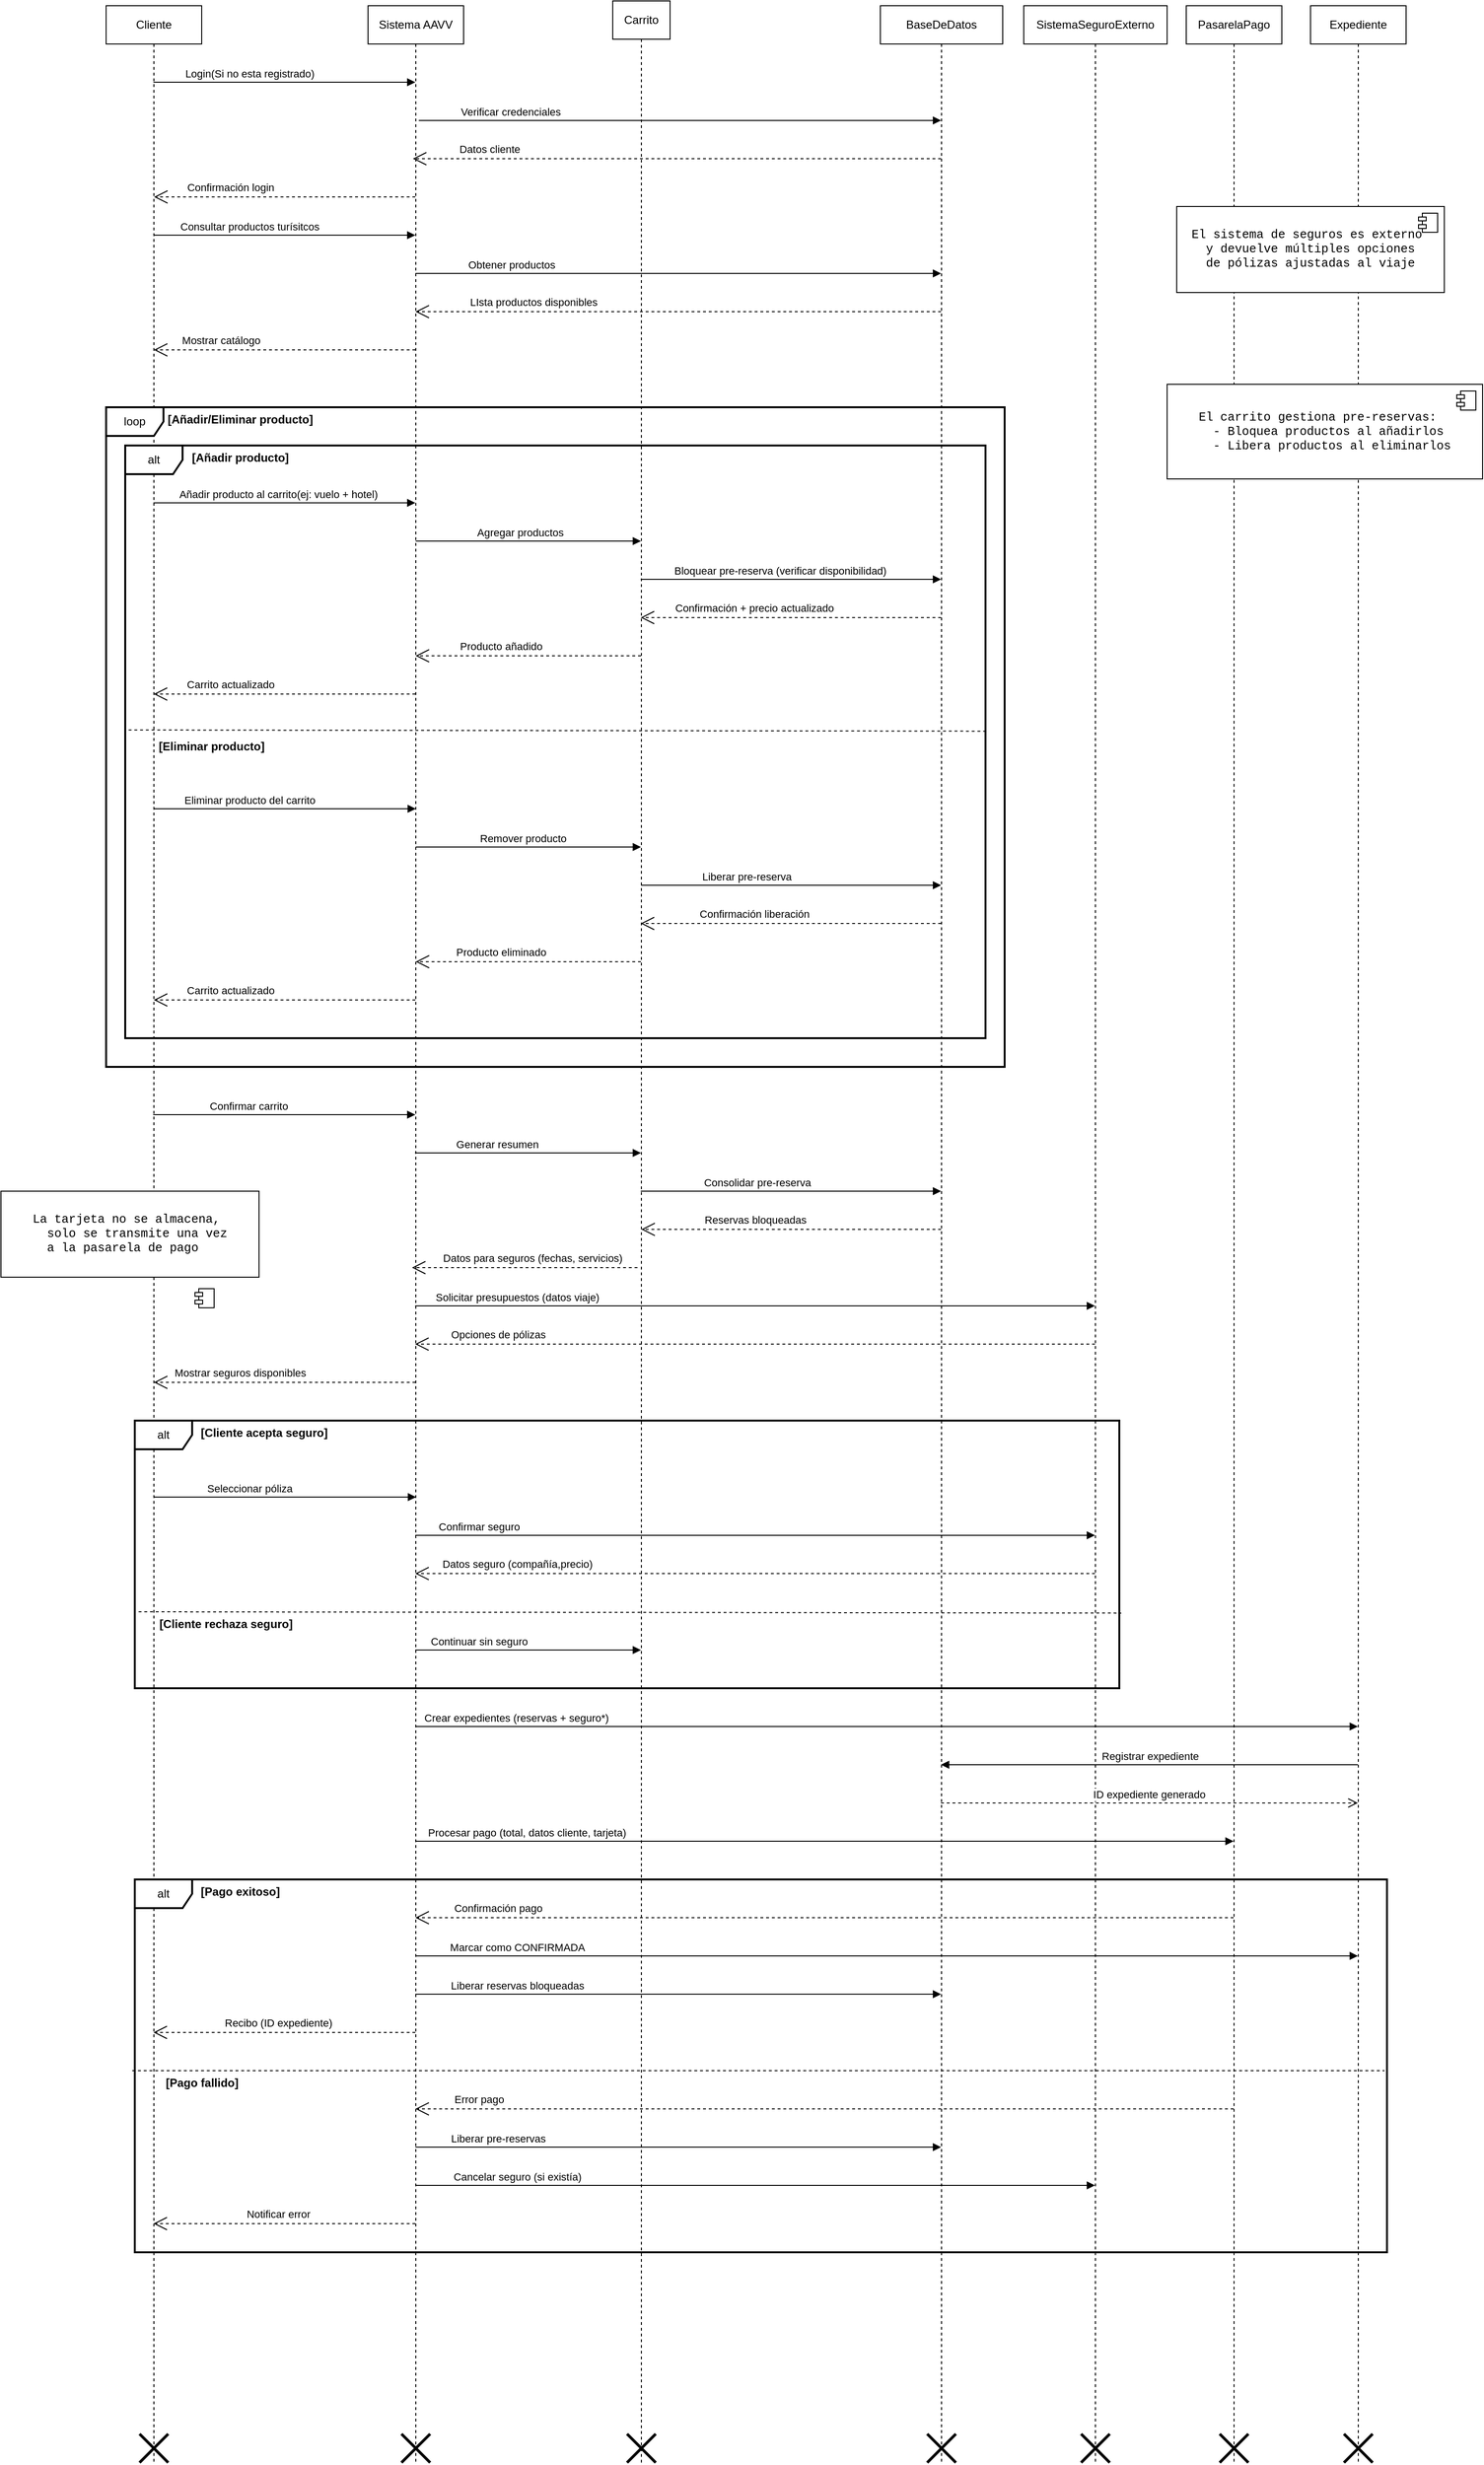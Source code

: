 <mxfile version="26.2.14">
  <diagram name="Página-1" id="8IQbDquWTTxxeq2xW0NO">
    <mxGraphModel dx="2050" dy="2840" grid="1" gridSize="10" guides="1" tooltips="1" connect="1" arrows="1" fold="1" page="1" pageScale="1" pageWidth="827" pageHeight="1169" math="0" shadow="0">
      <root>
        <mxCell id="0" />
        <mxCell id="1" parent="0" />
        <mxCell id="5mpojZy3bhpFWDZei2qy-2" value="Sistema AAVV" style="shape=umlLifeline;perimeter=lifelinePerimeter;whiteSpace=wrap;html=1;container=1;dropTarget=0;collapsible=0;recursiveResize=0;outlineConnect=0;portConstraint=eastwest;newEdgeStyle={&quot;curved&quot;:0,&quot;rounded&quot;:0};" vertex="1" parent="1">
          <mxGeometry x="434" y="175" width="100" height="2570" as="geometry" />
        </mxCell>
        <mxCell id="5mpojZy3bhpFWDZei2qy-70" value="" style="shape=umlDestroy;whiteSpace=wrap;html=1;strokeWidth=3;targetShapes=umlLifeline;" vertex="1" parent="5mpojZy3bhpFWDZei2qy-2">
          <mxGeometry x="35" y="2540" width="30" height="30" as="geometry" />
        </mxCell>
        <mxCell id="5mpojZy3bhpFWDZei2qy-3" value="Cliente" style="shape=umlLifeline;perimeter=lifelinePerimeter;whiteSpace=wrap;html=1;container=1;dropTarget=0;collapsible=0;recursiveResize=0;outlineConnect=0;portConstraint=eastwest;newEdgeStyle={&quot;curved&quot;:0,&quot;rounded&quot;:0};" vertex="1" parent="1">
          <mxGeometry x="160" y="175" width="100" height="2570" as="geometry" />
        </mxCell>
        <mxCell id="5mpojZy3bhpFWDZei2qy-66" value="" style="shape=umlDestroy;whiteSpace=wrap;html=1;strokeWidth=3;targetShapes=umlLifeline;" vertex="1" parent="5mpojZy3bhpFWDZei2qy-3">
          <mxGeometry x="35" y="2540" width="30" height="30" as="geometry" />
        </mxCell>
        <mxCell id="5mpojZy3bhpFWDZei2qy-4" value="SistemaSeguroExterno" style="shape=umlLifeline;perimeter=lifelinePerimeter;whiteSpace=wrap;html=1;container=1;dropTarget=0;collapsible=0;recursiveResize=0;outlineConnect=0;portConstraint=eastwest;newEdgeStyle={&quot;curved&quot;:0,&quot;rounded&quot;:0};" vertex="1" parent="1">
          <mxGeometry x="1120" y="175" width="150" height="2570" as="geometry" />
        </mxCell>
        <mxCell id="5mpojZy3bhpFWDZei2qy-67" value="" style="shape=umlDestroy;whiteSpace=wrap;html=1;strokeWidth=3;targetShapes=umlLifeline;" vertex="1" parent="5mpojZy3bhpFWDZei2qy-4">
          <mxGeometry x="60" y="2540" width="30" height="30" as="geometry" />
        </mxCell>
        <mxCell id="5mpojZy3bhpFWDZei2qy-5" value="BaseDeDatos" style="shape=umlLifeline;perimeter=lifelinePerimeter;whiteSpace=wrap;html=1;container=1;dropTarget=0;collapsible=0;recursiveResize=0;outlineConnect=0;portConstraint=eastwest;newEdgeStyle={&quot;curved&quot;:0,&quot;rounded&quot;:0};" vertex="1" parent="1">
          <mxGeometry x="970" y="175" width="128" height="2570" as="geometry" />
        </mxCell>
        <mxCell id="5mpojZy3bhpFWDZei2qy-68" value="" style="shape=umlDestroy;whiteSpace=wrap;html=1;strokeWidth=3;targetShapes=umlLifeline;" vertex="1" parent="5mpojZy3bhpFWDZei2qy-5">
          <mxGeometry x="49" y="2540" width="30" height="30" as="geometry" />
        </mxCell>
        <mxCell id="5mpojZy3bhpFWDZei2qy-6" value="Carrito" style="shape=umlLifeline;perimeter=lifelinePerimeter;whiteSpace=wrap;html=1;container=1;dropTarget=0;collapsible=0;recursiveResize=0;outlineConnect=0;portConstraint=eastwest;newEdgeStyle={&quot;curved&quot;:0,&quot;rounded&quot;:0};" vertex="1" parent="1">
          <mxGeometry x="690" y="170" width="60" height="2575" as="geometry" />
        </mxCell>
        <mxCell id="5mpojZy3bhpFWDZei2qy-69" value="" style="shape=umlDestroy;whiteSpace=wrap;html=1;strokeWidth=3;targetShapes=umlLifeline;" vertex="1" parent="5mpojZy3bhpFWDZei2qy-6">
          <mxGeometry x="15" y="2545" width="30" height="30" as="geometry" />
        </mxCell>
        <mxCell id="5mpojZy3bhpFWDZei2qy-7" value="PasarelaPago" style="shape=umlLifeline;perimeter=lifelinePerimeter;whiteSpace=wrap;html=1;container=1;dropTarget=0;collapsible=0;recursiveResize=0;outlineConnect=0;portConstraint=eastwest;newEdgeStyle={&quot;curved&quot;:0,&quot;rounded&quot;:0};" vertex="1" parent="1">
          <mxGeometry x="1290" y="175" width="100" height="2570" as="geometry" />
        </mxCell>
        <mxCell id="5mpojZy3bhpFWDZei2qy-71" value="" style="shape=umlDestroy;whiteSpace=wrap;html=1;strokeWidth=3;targetShapes=umlLifeline;" vertex="1" parent="5mpojZy3bhpFWDZei2qy-7">
          <mxGeometry x="35" y="2540" width="30" height="30" as="geometry" />
        </mxCell>
        <mxCell id="5mpojZy3bhpFWDZei2qy-8" value="Expediente" style="shape=umlLifeline;perimeter=lifelinePerimeter;whiteSpace=wrap;html=1;container=1;dropTarget=0;collapsible=0;recursiveResize=0;outlineConnect=0;portConstraint=eastwest;newEdgeStyle={&quot;curved&quot;:0,&quot;rounded&quot;:0};" vertex="1" parent="1">
          <mxGeometry x="1420" y="175" width="100" height="2570" as="geometry" />
        </mxCell>
        <mxCell id="5mpojZy3bhpFWDZei2qy-72" value="" style="shape=umlDestroy;whiteSpace=wrap;html=1;strokeWidth=3;targetShapes=umlLifeline;" vertex="1" parent="5mpojZy3bhpFWDZei2qy-8">
          <mxGeometry x="35" y="2540" width="30" height="30" as="geometry" />
        </mxCell>
        <mxCell id="5mpojZy3bhpFWDZei2qy-9" value="Login(Si no esta registrado)" style="html=1;verticalAlign=bottom;endArrow=block;curved=0;rounded=0;" edge="1" parent="1">
          <mxGeometry x="-0.266" width="80" relative="1" as="geometry">
            <mxPoint x="209.5" y="255" as="sourcePoint" />
            <mxPoint x="483.5" y="255" as="targetPoint" />
            <mxPoint as="offset" />
          </mxGeometry>
        </mxCell>
        <mxCell id="5mpojZy3bhpFWDZei2qy-10" value="Verificar credenciales" style="html=1;verticalAlign=bottom;endArrow=block;curved=0;rounded=0;exitX=0.526;exitY=0.194;exitDx=0;exitDy=0;exitPerimeter=0;" edge="1" parent="1">
          <mxGeometry x="-0.649" width="80" relative="1" as="geometry">
            <mxPoint x="487.1" y="295.0" as="sourcePoint" />
            <mxPoint x="1033.5" y="295" as="targetPoint" />
            <mxPoint as="offset" />
          </mxGeometry>
        </mxCell>
        <mxCell id="5mpojZy3bhpFWDZei2qy-11" value="Datos cliente" style="endArrow=open;endSize=12;dashed=1;html=1;rounded=0;" edge="1" parent="1">
          <mxGeometry x="0.711" y="-10" width="160" relative="1" as="geometry">
            <mxPoint x="1033.5" y="335" as="sourcePoint" />
            <mxPoint x="480.95" y="335.0" as="targetPoint" />
            <mxPoint as="offset" />
          </mxGeometry>
        </mxCell>
        <mxCell id="5mpojZy3bhpFWDZei2qy-13" value="Confirmación login" style="endArrow=open;endSize=12;dashed=1;html=1;rounded=0;" edge="1" parent="1">
          <mxGeometry x="0.416" y="-10" width="160" relative="1" as="geometry">
            <mxPoint x="483.5" y="375" as="sourcePoint" />
            <mxPoint x="210.2" y="375" as="targetPoint" />
            <mxPoint as="offset" />
          </mxGeometry>
        </mxCell>
        <mxCell id="5mpojZy3bhpFWDZei2qy-14" value="Consultar productos turísitcos" style="html=1;verticalAlign=bottom;endArrow=block;curved=0;rounded=0;" edge="1" parent="1">
          <mxGeometry x="-0.267" width="80" relative="1" as="geometry">
            <mxPoint x="209.7" y="415" as="sourcePoint" />
            <mxPoint x="483.5" y="415" as="targetPoint" />
            <mxPoint as="offset" />
          </mxGeometry>
        </mxCell>
        <mxCell id="5mpojZy3bhpFWDZei2qy-15" value="Obtener productos" style="html=1;verticalAlign=bottom;endArrow=block;curved=0;rounded=0;" edge="1" parent="1">
          <mxGeometry x="-0.637" width="80" relative="1" as="geometry">
            <mxPoint x="483.7" y="455" as="sourcePoint" />
            <mxPoint x="1033.5" y="455" as="targetPoint" />
            <mxPoint as="offset" />
          </mxGeometry>
        </mxCell>
        <mxCell id="5mpojZy3bhpFWDZei2qy-16" value="LIsta productos disponibles" style="endArrow=open;endSize=12;dashed=1;html=1;rounded=0;" edge="1" parent="1">
          <mxGeometry x="0.553" y="-10" width="160" relative="1" as="geometry">
            <mxPoint x="1033.5" y="495" as="sourcePoint" />
            <mxPoint x="483.7" y="495" as="targetPoint" />
            <mxPoint as="offset" />
          </mxGeometry>
        </mxCell>
        <mxCell id="5mpojZy3bhpFWDZei2qy-17" value="Mostrar catálogo" style="endArrow=open;endSize=12;dashed=1;html=1;rounded=0;" edge="1" parent="1">
          <mxGeometry x="0.488" y="-10" width="160" relative="1" as="geometry">
            <mxPoint x="483.5" y="535" as="sourcePoint" />
            <mxPoint x="209.997" y="535" as="targetPoint" />
            <mxPoint as="offset" />
          </mxGeometry>
        </mxCell>
        <mxCell id="5mpojZy3bhpFWDZei2qy-21" value="Añadir producto al carrito(ej: vuelo + hotel)" style="html=1;verticalAlign=bottom;endArrow=block;curved=0;rounded=0;" edge="1" parent="1">
          <mxGeometry x="-0.047" width="80" relative="1" as="geometry">
            <mxPoint x="209.5" y="695" as="sourcePoint" />
            <mxPoint x="483.5" y="695.0" as="targetPoint" />
            <mxPoint as="offset" />
          </mxGeometry>
        </mxCell>
        <mxCell id="5mpojZy3bhpFWDZei2qy-22" value="Agregar productos" style="html=1;verticalAlign=bottom;endArrow=block;curved=0;rounded=0;" edge="1" parent="1">
          <mxGeometry x="-0.072" width="80" relative="1" as="geometry">
            <mxPoint x="483.833" y="735" as="sourcePoint" />
            <mxPoint x="719.5" y="735" as="targetPoint" />
            <mxPoint as="offset" />
          </mxGeometry>
        </mxCell>
        <mxCell id="5mpojZy3bhpFWDZei2qy-23" value="Bloquear pre-reserva (verificar disponibilidad)" style="html=1;verticalAlign=bottom;endArrow=block;curved=0;rounded=0;" edge="1" parent="1">
          <mxGeometry x="-0.072" width="80" relative="1" as="geometry">
            <mxPoint x="719.324" y="775" as="sourcePoint" />
            <mxPoint x="1033.5" y="775" as="targetPoint" />
            <mxPoint as="offset" />
          </mxGeometry>
        </mxCell>
        <mxCell id="5mpojZy3bhpFWDZei2qy-24" value="Confirmación + precio actualizado" style="endArrow=open;endSize=12;dashed=1;html=1;rounded=0;" edge="1" parent="1">
          <mxGeometry x="0.243" y="-10" width="160" relative="1" as="geometry">
            <mxPoint x="1033.5" y="815" as="sourcePoint" />
            <mxPoint x="719.324" y="815" as="targetPoint" />
            <mxPoint as="offset" />
          </mxGeometry>
        </mxCell>
        <mxCell id="5mpojZy3bhpFWDZei2qy-25" value="Producto añadido" style="endArrow=open;endSize=12;dashed=1;html=1;rounded=0;" edge="1" parent="1">
          <mxGeometry x="0.243" y="-10" width="160" relative="1" as="geometry">
            <mxPoint x="719.5" y="855" as="sourcePoint" />
            <mxPoint x="483.833" y="855" as="targetPoint" />
            <mxPoint as="offset" />
          </mxGeometry>
        </mxCell>
        <mxCell id="5mpojZy3bhpFWDZei2qy-26" value="Carrito actualizado" style="endArrow=open;endSize=12;dashed=1;html=1;rounded=0;" edge="1" parent="1">
          <mxGeometry x="0.414" y="-10" width="160" relative="1" as="geometry">
            <mxPoint x="483.5" y="895" as="sourcePoint" />
            <mxPoint x="209.833" y="895" as="targetPoint" />
            <mxPoint as="offset" />
          </mxGeometry>
        </mxCell>
        <mxCell id="5mpojZy3bhpFWDZei2qy-27" value="[Eliminar producto]" style="text;align=center;fontStyle=1;verticalAlign=middle;spacingLeft=3;spacingRight=3;strokeColor=none;rotatable=0;points=[[0,0.5],[1,0.5]];portConstraint=eastwest;html=1;" vertex="1" parent="1">
          <mxGeometry x="210" y="937" width="120" height="26" as="geometry" />
        </mxCell>
        <mxCell id="5mpojZy3bhpFWDZei2qy-28" value="[Añadir producto]" style="text;align=center;fontStyle=1;verticalAlign=middle;spacingLeft=3;spacingRight=3;strokeColor=none;rotatable=0;points=[[0,0.5],[1,0.5]];portConstraint=eastwest;html=1;" vertex="1" parent="1">
          <mxGeometry x="240" y="635" width="120" height="26" as="geometry" />
        </mxCell>
        <mxCell id="5mpojZy3bhpFWDZei2qy-29" value="Eliminar producto del carrito" style="html=1;verticalAlign=bottom;endArrow=block;curved=0;rounded=0;" edge="1" parent="1">
          <mxGeometry x="-0.27" width="80" relative="1" as="geometry">
            <mxPoint x="210" y="1015" as="sourcePoint" />
            <mxPoint x="484" y="1015.0" as="targetPoint" />
            <mxPoint as="offset" />
          </mxGeometry>
        </mxCell>
        <mxCell id="5mpojZy3bhpFWDZei2qy-30" value="Remover producto" style="html=1;verticalAlign=bottom;endArrow=block;curved=0;rounded=0;" edge="1" parent="1">
          <mxGeometry x="-0.047" width="80" relative="1" as="geometry">
            <mxPoint x="483.929" y="1055" as="sourcePoint" />
            <mxPoint x="719.5" y="1055.0" as="targetPoint" />
            <mxPoint as="offset" />
          </mxGeometry>
        </mxCell>
        <mxCell id="5mpojZy3bhpFWDZei2qy-31" value="Liberar pre-reserva" style="html=1;verticalAlign=bottom;endArrow=block;curved=0;rounded=0;" edge="1" parent="1">
          <mxGeometry x="-0.297" width="80" relative="1" as="geometry">
            <mxPoint x="719.667" y="1095.0" as="sourcePoint" />
            <mxPoint x="1033.5" y="1095.0" as="targetPoint" />
            <mxPoint as="offset" />
          </mxGeometry>
        </mxCell>
        <mxCell id="5mpojZy3bhpFWDZei2qy-32" value="Confirmación liberación" style="endArrow=open;endSize=12;dashed=1;html=1;rounded=0;" edge="1" parent="1">
          <mxGeometry x="0.243" y="-10" width="160" relative="1" as="geometry">
            <mxPoint x="1033.5" y="1135" as="sourcePoint" />
            <mxPoint x="719.324" y="1135" as="targetPoint" />
            <mxPoint as="offset" />
          </mxGeometry>
        </mxCell>
        <mxCell id="5mpojZy3bhpFWDZei2qy-33" value="Producto eliminado" style="endArrow=open;endSize=12;dashed=1;html=1;rounded=0;" edge="1" parent="1">
          <mxGeometry x="0.243" y="-10" width="160" relative="1" as="geometry">
            <mxPoint x="719.5" y="1175" as="sourcePoint" />
            <mxPoint x="483.929" y="1175" as="targetPoint" />
            <mxPoint as="offset" />
          </mxGeometry>
        </mxCell>
        <mxCell id="5mpojZy3bhpFWDZei2qy-34" value="Carrito actualizado" style="endArrow=open;endSize=12;dashed=1;html=1;rounded=0;" edge="1" parent="1">
          <mxGeometry x="0.414" y="-10" width="160" relative="1" as="geometry">
            <mxPoint x="483.5" y="1215" as="sourcePoint" />
            <mxPoint x="209.929" y="1215" as="targetPoint" />
            <mxPoint as="offset" />
          </mxGeometry>
        </mxCell>
        <mxCell id="5mpojZy3bhpFWDZei2qy-35" value="Confirmar carrito" style="html=1;verticalAlign=bottom;endArrow=block;curved=0;rounded=0;" edge="1" parent="1">
          <mxGeometry x="-0.27" width="80" relative="1" as="geometry">
            <mxPoint x="209.25" y="1335" as="sourcePoint" />
            <mxPoint x="483.5" y="1335" as="targetPoint" />
            <mxPoint as="offset" />
          </mxGeometry>
        </mxCell>
        <mxCell id="5mpojZy3bhpFWDZei2qy-36" value="Generar resumen" style="html=1;verticalAlign=bottom;endArrow=block;curved=0;rounded=0;" edge="1" parent="1" target="5mpojZy3bhpFWDZei2qy-6">
          <mxGeometry x="-0.27" width="80" relative="1" as="geometry">
            <mxPoint x="483.25" y="1375" as="sourcePoint" />
            <mxPoint x="669.5" y="1375" as="targetPoint" />
            <mxPoint as="offset" />
          </mxGeometry>
        </mxCell>
        <mxCell id="5mpojZy3bhpFWDZei2qy-37" value="Consolidar pre-reserva" style="html=1;verticalAlign=bottom;endArrow=block;curved=0;rounded=0;" edge="1" parent="1">
          <mxGeometry x="-0.232" width="80" relative="1" as="geometry">
            <mxPoint x="719.324" y="1415" as="sourcePoint" />
            <mxPoint x="1033.5" y="1415" as="targetPoint" />
            <mxPoint x="1" as="offset" />
          </mxGeometry>
        </mxCell>
        <mxCell id="5mpojZy3bhpFWDZei2qy-38" value="Reservas bloqueadas" style="endArrow=open;endSize=12;dashed=1;html=1;rounded=0;" edge="1" parent="1" source="5mpojZy3bhpFWDZei2qy-5">
          <mxGeometry x="0.243" y="-10" width="160" relative="1" as="geometry">
            <mxPoint x="960.5" y="1455" as="sourcePoint" />
            <mxPoint x="720" y="1455" as="targetPoint" />
            <mxPoint as="offset" />
          </mxGeometry>
        </mxCell>
        <mxCell id="5mpojZy3bhpFWDZei2qy-39" value="Datos para seguros (fechas, servicios)" style="endArrow=open;endSize=12;dashed=1;html=1;rounded=0;" edge="1" parent="1">
          <mxGeometry x="-0.071" y="-10" width="160" relative="1" as="geometry">
            <mxPoint x="715.87" y="1495" as="sourcePoint" />
            <mxPoint x="480.0" y="1495" as="targetPoint" />
            <mxPoint as="offset" />
          </mxGeometry>
        </mxCell>
        <mxCell id="5mpojZy3bhpFWDZei2qy-41" value="Solicitar presupuestos (datos viaje)" style="html=1;verticalAlign=bottom;endArrow=block;curved=0;rounded=0;" edge="1" parent="1">
          <mxGeometry x="-0.7" width="80" relative="1" as="geometry">
            <mxPoint x="483.324" y="1535" as="sourcePoint" />
            <mxPoint x="1194.5" y="1535" as="targetPoint" />
            <mxPoint as="offset" />
          </mxGeometry>
        </mxCell>
        <mxCell id="5mpojZy3bhpFWDZei2qy-42" value="Opciones de pólizas" style="endArrow=open;endSize=12;dashed=1;html=1;rounded=0;" edge="1" parent="1">
          <mxGeometry x="0.756" y="-10" width="160" relative="1" as="geometry">
            <mxPoint x="1194.5" y="1575" as="sourcePoint" />
            <mxPoint x="483.324" y="1575" as="targetPoint" />
            <mxPoint as="offset" />
          </mxGeometry>
        </mxCell>
        <mxCell id="5mpojZy3bhpFWDZei2qy-43" value="Mostrar seguros disponibles" style="endArrow=open;endSize=12;dashed=1;html=1;rounded=0;" edge="1" parent="1">
          <mxGeometry x="0.342" y="-10" width="160" relative="1" as="geometry">
            <mxPoint x="483.57" y="1615" as="sourcePoint" />
            <mxPoint x="209.999" y="1615" as="targetPoint" />
            <mxPoint as="offset" />
          </mxGeometry>
        </mxCell>
        <mxCell id="5mpojZy3bhpFWDZei2qy-44" value="Seleccionar póliza" style="html=1;verticalAlign=bottom;endArrow=block;curved=0;rounded=0;" edge="1" parent="1">
          <mxGeometry x="-0.27" width="80" relative="1" as="geometry">
            <mxPoint x="210" y="1735" as="sourcePoint" />
            <mxPoint x="484.25" y="1735" as="targetPoint" />
            <mxPoint as="offset" />
          </mxGeometry>
        </mxCell>
        <mxCell id="5mpojZy3bhpFWDZei2qy-45" value="Confirmar seguro" style="html=1;verticalAlign=bottom;endArrow=block;curved=0;rounded=0;" edge="1" parent="1">
          <mxGeometry x="-0.813" width="80" relative="1" as="geometry">
            <mxPoint x="483.447" y="1775" as="sourcePoint" />
            <mxPoint x="1194.5" y="1775" as="targetPoint" />
            <mxPoint as="offset" />
          </mxGeometry>
        </mxCell>
        <mxCell id="5mpojZy3bhpFWDZei2qy-46" value="Datos seguro (compañía,precio)" style="endArrow=open;endSize=12;dashed=1;html=1;rounded=0;" edge="1" parent="1">
          <mxGeometry x="0.7" y="-10" width="160" relative="1" as="geometry">
            <mxPoint x="1194.5" y="1815" as="sourcePoint" />
            <mxPoint x="483.447" y="1815" as="targetPoint" />
            <mxPoint as="offset" />
          </mxGeometry>
        </mxCell>
        <mxCell id="5mpojZy3bhpFWDZei2qy-47" value="Marcar como CONFIRMADA" style="html=1;verticalAlign=bottom;endArrow=block;curved=0;rounded=0;" edge="1" parent="1">
          <mxGeometry x="-0.784" width="80" relative="1" as="geometry">
            <mxPoint x="483.591" y="2214.995" as="sourcePoint" />
            <mxPoint x="1469.5" y="2214.995" as="targetPoint" />
            <mxPoint as="offset" />
          </mxGeometry>
        </mxCell>
        <mxCell id="5mpojZy3bhpFWDZei2qy-48" value="Continuar sin seguro" style="html=1;verticalAlign=bottom;endArrow=block;curved=0;rounded=0;" edge="1" parent="1">
          <mxGeometry x="-0.438" width="80" relative="1" as="geometry">
            <mxPoint x="483.447" y="1895" as="sourcePoint" />
            <mxPoint x="719.5" y="1895" as="targetPoint" />
            <mxPoint as="offset" />
          </mxGeometry>
        </mxCell>
        <mxCell id="5mpojZy3bhpFWDZei2qy-49" value="[Cliente acepta seguro]" style="text;align=center;fontStyle=1;verticalAlign=middle;spacingLeft=3;spacingRight=3;strokeColor=none;rotatable=0;points=[[0,0.5],[1,0.5]];portConstraint=eastwest;html=1;" vertex="1" parent="1">
          <mxGeometry x="250" y="1655" width="150" height="26" as="geometry" />
        </mxCell>
        <mxCell id="5mpojZy3bhpFWDZei2qy-50" value="[Cliente rechaza seguro]" style="text;align=center;fontStyle=1;verticalAlign=middle;spacingLeft=3;spacingRight=3;strokeColor=none;rotatable=0;points=[[0,0.5],[1,0.5]];portConstraint=eastwest;html=1;" vertex="1" parent="1">
          <mxGeometry x="210" y="1855" width="150" height="26" as="geometry" />
        </mxCell>
        <mxCell id="5mpojZy3bhpFWDZei2qy-51" value="Crear expedientes (reservas + seguro*)" style="html=1;verticalAlign=bottom;endArrow=block;curved=0;rounded=0;" edge="1" parent="1">
          <mxGeometry x="-0.784" width="80" relative="1" as="geometry">
            <mxPoint x="483.447" y="1975" as="sourcePoint" />
            <mxPoint x="1469.5" y="1975" as="targetPoint" />
            <mxPoint x="-1" as="offset" />
          </mxGeometry>
        </mxCell>
        <mxCell id="5mpojZy3bhpFWDZei2qy-54" value="Registrar expediente" style="html=1;verticalAlign=bottom;endArrow=block;curved=0;rounded=0;" edge="1" parent="1">
          <mxGeometry width="80" relative="1" as="geometry">
            <mxPoint x="1469.5" y="2015" as="sourcePoint" />
            <mxPoint x="1033.447" y="2015" as="targetPoint" />
          </mxGeometry>
        </mxCell>
        <mxCell id="5mpojZy3bhpFWDZei2qy-56" value="ID expediente generado" style="html=1;verticalAlign=bottom;endArrow=open;dashed=1;endSize=8;curved=0;rounded=0;" edge="1" parent="1">
          <mxGeometry relative="1" as="geometry">
            <mxPoint x="1033.447" y="2055" as="sourcePoint" />
            <mxPoint x="1469.5" y="2055" as="targetPoint" />
          </mxGeometry>
        </mxCell>
        <mxCell id="5mpojZy3bhpFWDZei2qy-57" value="Procesar pago (total, datos cliente, tarjeta)" style="html=1;verticalAlign=bottom;endArrow=block;curved=0;rounded=0;" edge="1" parent="1">
          <mxGeometry x="-0.728" width="80" relative="1" as="geometry">
            <mxPoint x="483.447" y="2095" as="sourcePoint" />
            <mxPoint x="1339.5" y="2095" as="targetPoint" />
            <mxPoint as="offset" />
          </mxGeometry>
        </mxCell>
        <mxCell id="5mpojZy3bhpFWDZei2qy-58" value="Confirmación pago" style="endArrow=open;endSize=12;dashed=1;html=1;rounded=0;" edge="1" parent="1">
          <mxGeometry x="0.798" y="-10" width="160" relative="1" as="geometry">
            <mxPoint x="1339.5" y="2175" as="sourcePoint" />
            <mxPoint x="483.591" y="2175" as="targetPoint" />
            <mxPoint as="offset" />
          </mxGeometry>
        </mxCell>
        <mxCell id="5mpojZy3bhpFWDZei2qy-59" value="Liberar reservas bloqueadas" style="html=1;verticalAlign=bottom;endArrow=block;curved=0;rounded=0;" edge="1" parent="1">
          <mxGeometry x="-0.613" width="80" relative="1" as="geometry">
            <mxPoint x="483.591" y="2255" as="sourcePoint" />
            <mxPoint x="1033.5" y="2255" as="targetPoint" />
            <mxPoint as="offset" />
          </mxGeometry>
        </mxCell>
        <mxCell id="5mpojZy3bhpFWDZei2qy-60" value="Recibo (ID expediente)" style="endArrow=open;endSize=12;dashed=1;html=1;rounded=0;" edge="1" parent="1">
          <mxGeometry x="0.048" y="-10" width="160" relative="1" as="geometry">
            <mxPoint x="483.5" y="2295" as="sourcePoint" />
            <mxPoint x="209.591" y="2295" as="targetPoint" />
            <mxPoint as="offset" />
          </mxGeometry>
        </mxCell>
        <mxCell id="5mpojZy3bhpFWDZei2qy-61" value="Error pago" style="endArrow=open;endSize=12;dashed=1;html=1;rounded=0;" edge="1" parent="1">
          <mxGeometry x="0.845" y="-10" width="160" relative="1" as="geometry">
            <mxPoint x="1339.5" y="2375" as="sourcePoint" />
            <mxPoint x="483.591" y="2375" as="targetPoint" />
            <mxPoint as="offset" />
          </mxGeometry>
        </mxCell>
        <mxCell id="5mpojZy3bhpFWDZei2qy-62" value="Liberar pre-reservas" style="html=1;verticalAlign=bottom;endArrow=block;curved=0;rounded=0;" edge="1" parent="1">
          <mxGeometry x="-0.686" width="80" relative="1" as="geometry">
            <mxPoint x="483.591" y="2415" as="sourcePoint" />
            <mxPoint x="1033.5" y="2415" as="targetPoint" />
            <mxPoint as="offset" />
          </mxGeometry>
        </mxCell>
        <mxCell id="5mpojZy3bhpFWDZei2qy-64" value="Cancelar seguro (si existía)" style="html=1;verticalAlign=bottom;endArrow=block;curved=0;rounded=0;" edge="1" parent="1">
          <mxGeometry x="-0.701" width="80" relative="1" as="geometry">
            <mxPoint x="483.591" y="2455" as="sourcePoint" />
            <mxPoint x="1194.5" y="2455" as="targetPoint" />
            <mxPoint as="offset" />
          </mxGeometry>
        </mxCell>
        <mxCell id="5mpojZy3bhpFWDZei2qy-65" value="Notificar error" style="endArrow=open;endSize=12;dashed=1;html=1;rounded=0;" edge="1" parent="1">
          <mxGeometry x="0.048" y="-10" width="160" relative="1" as="geometry">
            <mxPoint x="483.5" y="2495" as="sourcePoint" />
            <mxPoint x="209.591" y="2495" as="targetPoint" />
            <mxPoint as="offset" />
          </mxGeometry>
        </mxCell>
        <mxCell id="5mpojZy3bhpFWDZei2qy-73" value="loop" style="shape=umlFrame;whiteSpace=wrap;html=1;pointerEvents=0;strokeWidth=2;" vertex="1" parent="1">
          <mxGeometry x="160" y="595" width="940" height="690" as="geometry" />
        </mxCell>
        <mxCell id="5mpojZy3bhpFWDZei2qy-74" value="[Añadir/Eliminar producto]" style="text;align=center;fontStyle=1;verticalAlign=middle;spacingLeft=3;spacingRight=3;strokeColor=none;rotatable=0;points=[[0,0.5],[1,0.5]];portConstraint=eastwest;html=1;" vertex="1" parent="1">
          <mxGeometry x="220" y="595" width="160" height="26" as="geometry" />
        </mxCell>
        <mxCell id="5mpojZy3bhpFWDZei2qy-75" value="alt" style="shape=umlFrame;whiteSpace=wrap;html=1;pointerEvents=0;strokeWidth=2;" vertex="1" parent="1">
          <mxGeometry x="180" y="635" width="900" height="620" as="geometry" />
        </mxCell>
        <mxCell id="5mpojZy3bhpFWDZei2qy-76" value="" style="endArrow=none;endFill=1;endSize=12;html=1;rounded=0;exitX=0.004;exitY=0.48;exitDx=0;exitDy=0;exitPerimeter=0;entryX=0.999;entryY=0.482;entryDx=0;entryDy=0;entryPerimeter=0;startFill=0;dashed=1;" edge="1" parent="1" source="5mpojZy3bhpFWDZei2qy-75" target="5mpojZy3bhpFWDZei2qy-75">
          <mxGeometry width="160" relative="1" as="geometry">
            <mxPoint x="450" y="785" as="sourcePoint" />
            <mxPoint x="610" y="785" as="targetPoint" />
          </mxGeometry>
        </mxCell>
        <mxCell id="5mpojZy3bhpFWDZei2qy-78" value="alt" style="shape=umlFrame;whiteSpace=wrap;html=1;pointerEvents=0;strokeWidth=2;" vertex="1" parent="1">
          <mxGeometry x="190" y="1655" width="1030" height="280" as="geometry" />
        </mxCell>
        <mxCell id="5mpojZy3bhpFWDZei2qy-82" value="" style="endArrow=none;endFill=1;endSize=12;html=1;rounded=0;exitX=0.004;exitY=0.48;exitDx=0;exitDy=0;exitPerimeter=0;entryX=1.002;entryY=0.719;entryDx=0;entryDy=0;entryPerimeter=0;startFill=0;dashed=1;" edge="1" parent="1" target="5mpojZy3bhpFWDZei2qy-78">
          <mxGeometry width="160" relative="1" as="geometry">
            <mxPoint x="194" y="1855" as="sourcePoint" />
            <mxPoint x="1089" y="1856" as="targetPoint" />
          </mxGeometry>
        </mxCell>
        <mxCell id="5mpojZy3bhpFWDZei2qy-84" value="alt" style="shape=umlFrame;whiteSpace=wrap;html=1;pointerEvents=0;strokeWidth=2;" vertex="1" parent="1">
          <mxGeometry x="190" y="2135" width="1310" height="390" as="geometry" />
        </mxCell>
        <mxCell id="5mpojZy3bhpFWDZei2qy-85" value="[Pago exitoso]" style="text;align=center;fontStyle=1;verticalAlign=middle;spacingLeft=3;spacingRight=3;strokeColor=none;rotatable=0;points=[[0,0.5],[1,0.5]];portConstraint=eastwest;html=1;" vertex="1" parent="1">
          <mxGeometry x="250" y="2135" width="100" height="26" as="geometry" />
        </mxCell>
        <mxCell id="5mpojZy3bhpFWDZei2qy-86" value="" style="endArrow=none;endFill=1;endSize=12;html=1;rounded=0;exitX=-0.002;exitY=0.411;exitDx=0;exitDy=0;exitPerimeter=0;entryX=0.998;entryY=0.411;entryDx=0;entryDy=0;entryPerimeter=0;startFill=0;dashed=1;" edge="1" parent="1">
          <mxGeometry width="160" relative="1" as="geometry">
            <mxPoint x="187.38" y="2335" as="sourcePoint" />
            <mxPoint x="1497.38" y="2335" as="targetPoint" />
          </mxGeometry>
        </mxCell>
        <mxCell id="5mpojZy3bhpFWDZei2qy-87" value="[Pago fallido]" style="text;align=center;fontStyle=1;verticalAlign=middle;spacingLeft=3;spacingRight=3;strokeColor=none;rotatable=0;points=[[0,0.5],[1,0.5]];portConstraint=eastwest;html=1;" vertex="1" parent="1">
          <mxGeometry x="210" y="2335" width="100" height="26" as="geometry" />
        </mxCell>
        <mxCell id="5mpojZy3bhpFWDZei2qy-88" value="&lt;pre style=&quot;font-family: Menlo, &amp;quot;Roboto Mono&amp;quot;, &amp;quot;Courier New&amp;quot;, Courier, monospace, Inter, sans-serif; overflow: auto; padding: 9.144px 13.716px; text-wrap-mode: wrap; word-break: break-all; font-size: 12.573px; text-align: start; margin-top: 0px !important; margin-bottom: 0px !important;&quot;&gt;El sistema de seguros es externo &lt;br/&gt;  y devuelve múltiples opciones &lt;br/&gt;  de pólizas ajustadas al viaje&lt;/pre&gt;" style="html=1;dropTarget=0;whiteSpace=wrap;" vertex="1" parent="1">
          <mxGeometry x="1280" y="385" width="280" height="90" as="geometry" />
        </mxCell>
        <mxCell id="5mpojZy3bhpFWDZei2qy-89" value="" style="shape=module;jettyWidth=8;jettyHeight=4;" vertex="1" parent="5mpojZy3bhpFWDZei2qy-88">
          <mxGeometry x="1" width="20" height="20" relative="1" as="geometry">
            <mxPoint x="-27" y="7" as="offset" />
          </mxGeometry>
        </mxCell>
        <mxCell id="5mpojZy3bhpFWDZei2qy-90" value="&lt;pre style=&quot;font-family: Menlo, &amp;quot;Roboto Mono&amp;quot;, &amp;quot;Courier New&amp;quot;, Courier, monospace, Inter, sans-serif; overflow: auto; padding: 9.144px 13.716px; text-wrap-mode: wrap; word-break: break-all; font-size: 12.573px; text-align: start; margin-top: 0px !important; margin-bottom: 0px !important;&quot;&gt;&lt;pre style=&quot;font-family: Menlo, &amp;quot;Roboto Mono&amp;quot;, &amp;quot;Courier New&amp;quot;, Courier, monospace, Inter, sans-serif; overflow: auto; padding: 9.144px 13.716px; text-wrap-mode: wrap; word-break: break-all; font-size: 12.573px; margin-top: 0px !important; margin-bottom: 0px !important;&quot;&gt;La tarjeta no se almacena,&lt;br/&gt;  solo se transmite una vez&lt;br/&gt;  a la pasarela de pago&lt;/pre&gt;&lt;/pre&gt;" style="html=1;dropTarget=0;whiteSpace=wrap;" vertex="1" parent="1">
          <mxGeometry x="50" y="1415" width="270" height="90" as="geometry" />
        </mxCell>
        <mxCell id="5mpojZy3bhpFWDZei2qy-91" value="" style="shape=module;jettyWidth=8;jettyHeight=4;" vertex="1" parent="5mpojZy3bhpFWDZei2qy-90">
          <mxGeometry x="1" width="20" height="20" relative="1" as="geometry">
            <mxPoint x="-67" y="102" as="offset" />
          </mxGeometry>
        </mxCell>
        <mxCell id="5mpojZy3bhpFWDZei2qy-92" value="&lt;pre style=&quot;font-family: Menlo, &amp;quot;Roboto Mono&amp;quot;, &amp;quot;Courier New&amp;quot;, Courier, monospace, Inter, sans-serif; overflow: auto; padding: 9.144px 13.716px; text-wrap-mode: wrap; word-break: break-all; font-size: 12.573px; text-align: start; margin-top: 0px !important; margin-bottom: 0px !important;&quot;&gt;&lt;pre style=&quot;font-family: Menlo, &amp;quot;Roboto Mono&amp;quot;, &amp;quot;Courier New&amp;quot;, Courier, monospace, Inter, sans-serif; overflow: auto; padding: 9.144px 13.716px; text-wrap-mode: wrap; word-break: break-all; font-size: 12.573px; margin-top: 0px !important; margin-bottom: 0px !important;&quot;&gt;El carrito gestiona pre-reservas:&lt;br/&gt;  - Bloquea productos al añadirlos&lt;br/&gt;  - Libera productos al eliminarlos&lt;/pre&gt;&lt;/pre&gt;" style="html=1;dropTarget=0;whiteSpace=wrap;" vertex="1" parent="1">
          <mxGeometry x="1270" y="571" width="330" height="99" as="geometry" />
        </mxCell>
        <mxCell id="5mpojZy3bhpFWDZei2qy-93" value="" style="shape=module;jettyWidth=8;jettyHeight=4;" vertex="1" parent="5mpojZy3bhpFWDZei2qy-92">
          <mxGeometry x="1" width="20" height="20" relative="1" as="geometry">
            <mxPoint x="-27" y="7" as="offset" />
          </mxGeometry>
        </mxCell>
      </root>
    </mxGraphModel>
  </diagram>
</mxfile>
